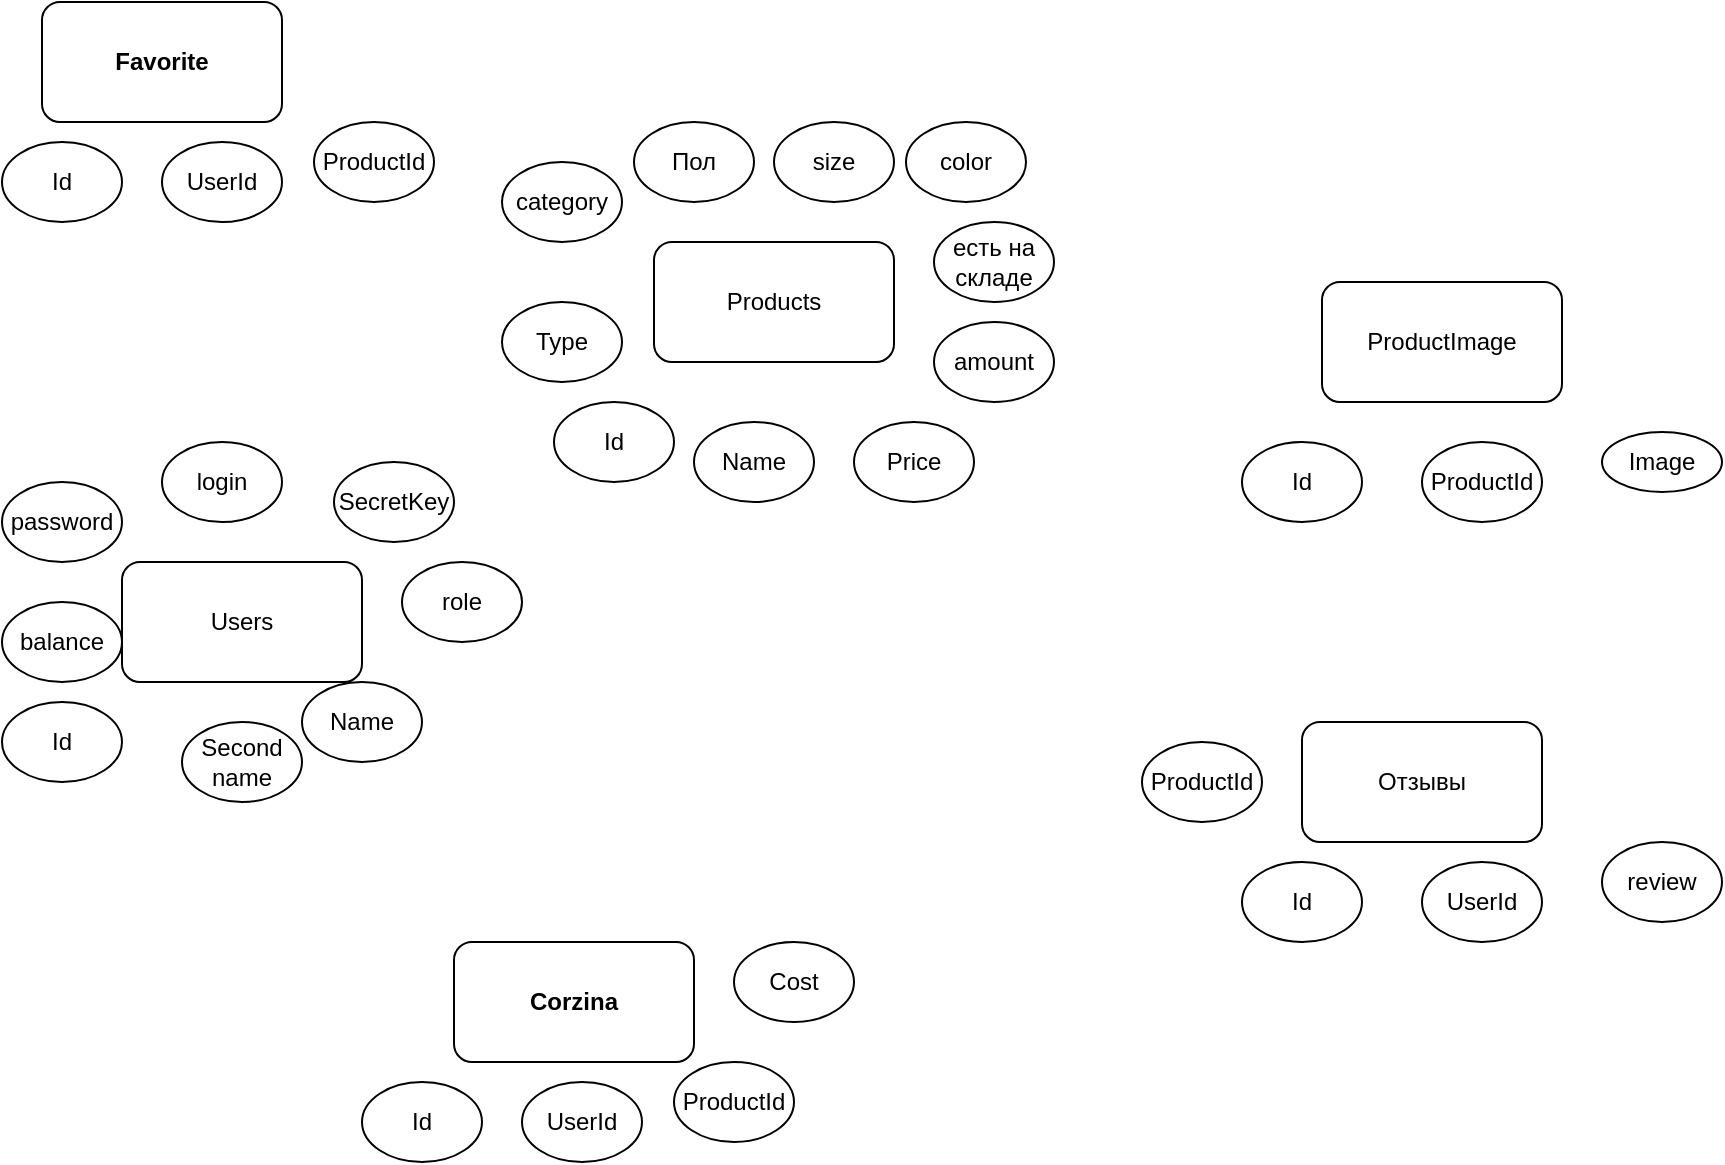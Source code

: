 <mxfile version="22.0.3" type="device">
  <diagram name="Страница — 1" id="zRR8csSi3m_NqVEa63jG">
    <mxGraphModel dx="1036" dy="1783" grid="1" gridSize="10" guides="1" tooltips="1" connect="1" arrows="1" fold="1" page="1" pageScale="1" pageWidth="827" pageHeight="1169" math="0" shadow="0">
      <root>
        <mxCell id="0" />
        <mxCell id="1" parent="0" />
        <mxCell id="wws3l0gj9l9t_cYKIVGX-1" value="Users" style="rounded=1;whiteSpace=wrap;html=1;" parent="1" vertex="1">
          <mxGeometry x="160" y="140" width="120" height="60" as="geometry" />
        </mxCell>
        <mxCell id="wws3l0gj9l9t_cYKIVGX-2" value="Products" style="rounded=1;whiteSpace=wrap;html=1;" parent="1" vertex="1">
          <mxGeometry x="426" y="-20" width="120" height="60" as="geometry" />
        </mxCell>
        <mxCell id="wws3l0gj9l9t_cYKIVGX-5" value="Отзывы" style="rounded=1;whiteSpace=wrap;html=1;" parent="1" vertex="1">
          <mxGeometry x="750" y="220" width="120" height="60" as="geometry" />
        </mxCell>
        <mxCell id="wws3l0gj9l9t_cYKIVGX-6" value="ProductImage" style="rounded=1;whiteSpace=wrap;html=1;" parent="1" vertex="1">
          <mxGeometry x="760" width="120" height="60" as="geometry" />
        </mxCell>
        <mxCell id="wws3l0gj9l9t_cYKIVGX-7" value="&lt;b&gt;Corzina&lt;/b&gt;" style="rounded=1;whiteSpace=wrap;html=1;" parent="1" vertex="1">
          <mxGeometry x="326" y="330" width="120" height="60" as="geometry" />
        </mxCell>
        <mxCell id="wws3l0gj9l9t_cYKIVGX-9" value="Id" style="ellipse;whiteSpace=wrap;html=1;" parent="1" vertex="1">
          <mxGeometry x="376" y="60" width="60" height="40" as="geometry" />
        </mxCell>
        <mxCell id="wws3l0gj9l9t_cYKIVGX-10" value="Name" style="ellipse;whiteSpace=wrap;html=1;" parent="1" vertex="1">
          <mxGeometry x="446" y="70" width="60" height="40" as="geometry" />
        </mxCell>
        <mxCell id="wws3l0gj9l9t_cYKIVGX-11" value="Price" style="ellipse;whiteSpace=wrap;html=1;" parent="1" vertex="1">
          <mxGeometry x="526" y="70" width="60" height="40" as="geometry" />
        </mxCell>
        <mxCell id="wws3l0gj9l9t_cYKIVGX-12" value="Type" style="ellipse;whiteSpace=wrap;html=1;" parent="1" vertex="1">
          <mxGeometry x="350" y="10" width="60" height="40" as="geometry" />
        </mxCell>
        <mxCell id="wws3l0gj9l9t_cYKIVGX-13" value="amount" style="ellipse;whiteSpace=wrap;html=1;" parent="1" vertex="1">
          <mxGeometry x="566" y="20" width="60" height="40" as="geometry" />
        </mxCell>
        <mxCell id="wws3l0gj9l9t_cYKIVGX-14" value="есть на складе" style="ellipse;whiteSpace=wrap;html=1;" parent="1" vertex="1">
          <mxGeometry x="566" y="-30" width="60" height="40" as="geometry" />
        </mxCell>
        <mxCell id="wws3l0gj9l9t_cYKIVGX-15" value="color" style="ellipse;whiteSpace=wrap;html=1;" parent="1" vertex="1">
          <mxGeometry x="552" y="-80" width="60" height="40" as="geometry" />
        </mxCell>
        <mxCell id="wws3l0gj9l9t_cYKIVGX-16" value="size" style="ellipse;whiteSpace=wrap;html=1;" parent="1" vertex="1">
          <mxGeometry x="486" y="-80" width="60" height="40" as="geometry" />
        </mxCell>
        <mxCell id="wws3l0gj9l9t_cYKIVGX-17" value="Пол" style="ellipse;whiteSpace=wrap;html=1;" parent="1" vertex="1">
          <mxGeometry x="416" y="-80" width="60" height="40" as="geometry" />
        </mxCell>
        <mxCell id="wws3l0gj9l9t_cYKIVGX-18" value="category" style="ellipse;whiteSpace=wrap;html=1;" parent="1" vertex="1">
          <mxGeometry x="350" y="-60" width="60" height="40" as="geometry" />
        </mxCell>
        <mxCell id="wws3l0gj9l9t_cYKIVGX-19" value="Id" style="ellipse;whiteSpace=wrap;html=1;" parent="1" vertex="1">
          <mxGeometry x="720" y="80" width="60" height="40" as="geometry" />
        </mxCell>
        <mxCell id="wws3l0gj9l9t_cYKIVGX-20" value="ProductId" style="ellipse;whiteSpace=wrap;html=1;" parent="1" vertex="1">
          <mxGeometry x="810" y="80" width="60" height="40" as="geometry" />
        </mxCell>
        <mxCell id="wws3l0gj9l9t_cYKIVGX-21" value="Image" style="ellipse;whiteSpace=wrap;html=1;" parent="1" vertex="1">
          <mxGeometry x="900" y="75" width="60" height="30" as="geometry" />
        </mxCell>
        <mxCell id="wws3l0gj9l9t_cYKIVGX-22" value="Id" style="ellipse;whiteSpace=wrap;html=1;" parent="1" vertex="1">
          <mxGeometry x="720" y="290" width="60" height="40" as="geometry" />
        </mxCell>
        <mxCell id="wws3l0gj9l9t_cYKIVGX-23" value="UserId" style="ellipse;whiteSpace=wrap;html=1;" parent="1" vertex="1">
          <mxGeometry x="810" y="290" width="60" height="40" as="geometry" />
        </mxCell>
        <mxCell id="wws3l0gj9l9t_cYKIVGX-24" value="ProductId" style="ellipse;whiteSpace=wrap;html=1;" parent="1" vertex="1">
          <mxGeometry x="670" y="230" width="60" height="40" as="geometry" />
        </mxCell>
        <mxCell id="wws3l0gj9l9t_cYKIVGX-25" value="review" style="ellipse;whiteSpace=wrap;html=1;" parent="1" vertex="1">
          <mxGeometry x="900" y="280" width="60" height="40" as="geometry" />
        </mxCell>
        <mxCell id="wws3l0gj9l9t_cYKIVGX-26" value="Id" style="ellipse;whiteSpace=wrap;html=1;" parent="1" vertex="1">
          <mxGeometry x="100" y="210" width="60" height="40" as="geometry" />
        </mxCell>
        <mxCell id="wws3l0gj9l9t_cYKIVGX-27" value="Name" style="ellipse;whiteSpace=wrap;html=1;" parent="1" vertex="1">
          <mxGeometry x="250" y="200" width="60" height="40" as="geometry" />
        </mxCell>
        <mxCell id="wws3l0gj9l9t_cYKIVGX-28" value="Second name" style="ellipse;whiteSpace=wrap;html=1;" parent="1" vertex="1">
          <mxGeometry x="190" y="220" width="60" height="40" as="geometry" />
        </mxCell>
        <mxCell id="wws3l0gj9l9t_cYKIVGX-29" value="balance" style="ellipse;whiteSpace=wrap;html=1;" parent="1" vertex="1">
          <mxGeometry x="100" y="160" width="60" height="40" as="geometry" />
        </mxCell>
        <mxCell id="wws3l0gj9l9t_cYKIVGX-30" value="role" style="ellipse;whiteSpace=wrap;html=1;" parent="1" vertex="1">
          <mxGeometry x="300" y="140" width="60" height="40" as="geometry" />
        </mxCell>
        <mxCell id="wws3l0gj9l9t_cYKIVGX-31" value="Id" style="ellipse;whiteSpace=wrap;html=1;" parent="1" vertex="1">
          <mxGeometry x="280" y="400" width="60" height="40" as="geometry" />
        </mxCell>
        <mxCell id="wws3l0gj9l9t_cYKIVGX-32" value="UserId" style="ellipse;whiteSpace=wrap;html=1;" parent="1" vertex="1">
          <mxGeometry x="360" y="400" width="60" height="40" as="geometry" />
        </mxCell>
        <mxCell id="wws3l0gj9l9t_cYKIVGX-33" value="password" style="ellipse;whiteSpace=wrap;html=1;" parent="1" vertex="1">
          <mxGeometry x="100" y="100" width="60" height="40" as="geometry" />
        </mxCell>
        <mxCell id="wws3l0gj9l9t_cYKIVGX-34" value="login" style="ellipse;whiteSpace=wrap;html=1;" parent="1" vertex="1">
          <mxGeometry x="180" y="80" width="60" height="40" as="geometry" />
        </mxCell>
        <mxCell id="wws3l0gj9l9t_cYKIVGX-35" value="SecretKey" style="ellipse;whiteSpace=wrap;html=1;" parent="1" vertex="1">
          <mxGeometry x="266" y="90" width="60" height="40" as="geometry" />
        </mxCell>
        <mxCell id="wws3l0gj9l9t_cYKIVGX-36" value="ProductId" style="ellipse;whiteSpace=wrap;html=1;" parent="1" vertex="1">
          <mxGeometry x="436" y="390" width="60" height="40" as="geometry" />
        </mxCell>
        <mxCell id="EaU9nwcebdFynSOMtE8D-1" value="Cost" style="ellipse;whiteSpace=wrap;html=1;" vertex="1" parent="1">
          <mxGeometry x="466" y="330" width="60" height="40" as="geometry" />
        </mxCell>
        <mxCell id="EaU9nwcebdFynSOMtE8D-2" value="&lt;b&gt;Favorite&lt;/b&gt;" style="rounded=1;whiteSpace=wrap;html=1;" vertex="1" parent="1">
          <mxGeometry x="120" y="-140" width="120" height="60" as="geometry" />
        </mxCell>
        <mxCell id="EaU9nwcebdFynSOMtE8D-3" value="Id" style="ellipse;whiteSpace=wrap;html=1;" vertex="1" parent="1">
          <mxGeometry x="100" y="-70" width="60" height="40" as="geometry" />
        </mxCell>
        <mxCell id="EaU9nwcebdFynSOMtE8D-4" value="UserId" style="ellipse;whiteSpace=wrap;html=1;" vertex="1" parent="1">
          <mxGeometry x="180" y="-70" width="60" height="40" as="geometry" />
        </mxCell>
        <mxCell id="EaU9nwcebdFynSOMtE8D-5" value="ProductId" style="ellipse;whiteSpace=wrap;html=1;" vertex="1" parent="1">
          <mxGeometry x="256" y="-80" width="60" height="40" as="geometry" />
        </mxCell>
      </root>
    </mxGraphModel>
  </diagram>
</mxfile>
